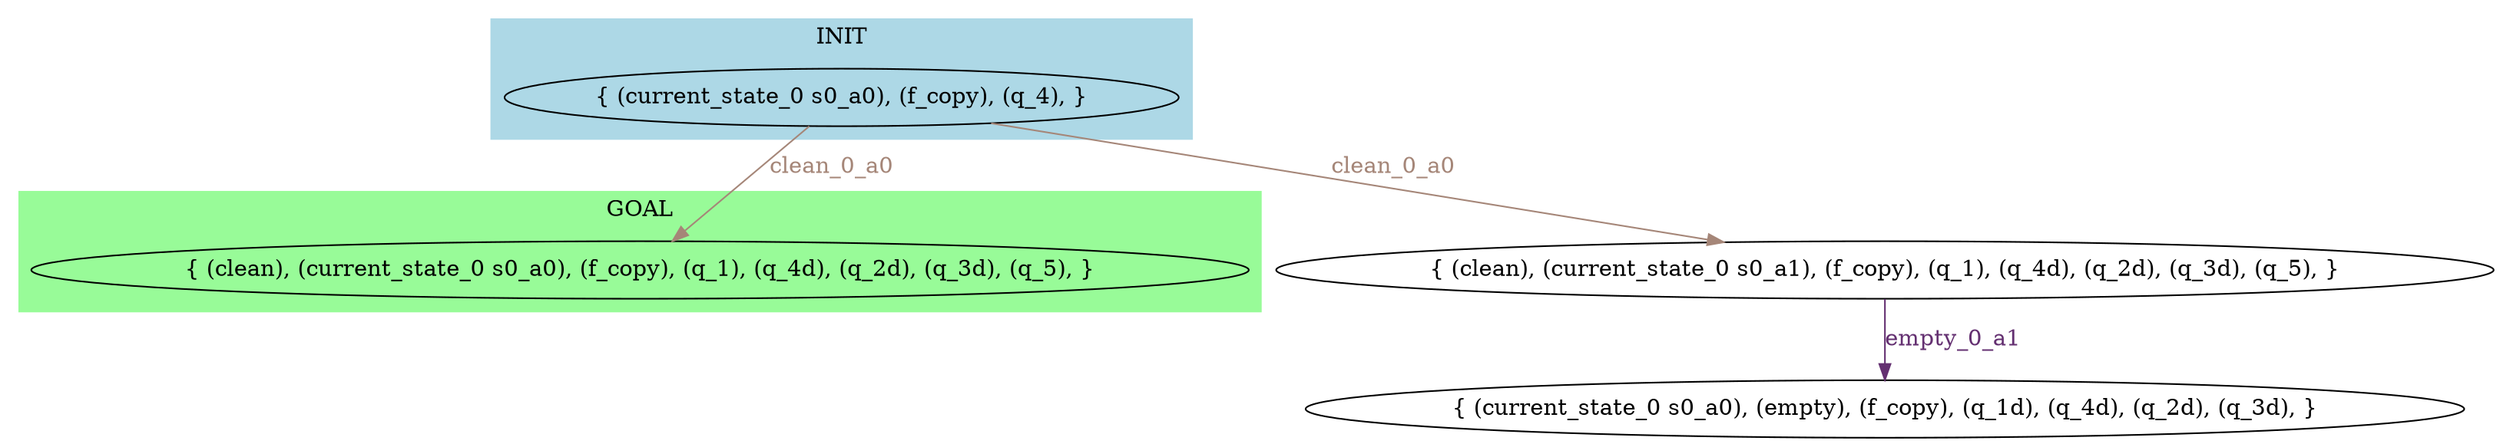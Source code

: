 digraph G {
0 [label="{ (current_state_0 s0_a0), (f_copy), (q_4), }"];
0 -> 6  [color="#A58678", fontcolor="#A58678", label="clean_0_a0"];
0 -> 7  [color="#A58678", fontcolor="#A58678", label="clean_0_a0"];
6 [label="{ (clean), (current_state_0 s0_a0), (f_copy), (q_1), (q_4d), (q_2d), (q_3d), (q_5), }"];
7 [label="{ (clean), (current_state_0 s0_a1), (f_copy), (q_1), (q_4d), (q_2d), (q_3d), (q_5), }"];
7 -> 14  [color="#643071", fontcolor="#643071", label="empty_0_a1"];
14 [label="{ (current_state_0 s0_a0), (empty), (f_copy), (q_1d), (q_4d), (q_2d), (q_3d), }"];
subgraph cluster_init {
color=lightblue;
label="INIT";
style=filled;
0;
}

subgraph cluster_goal_6 {
color=palegreen;
label="GOAL";
style=filled;
6;
}

}
